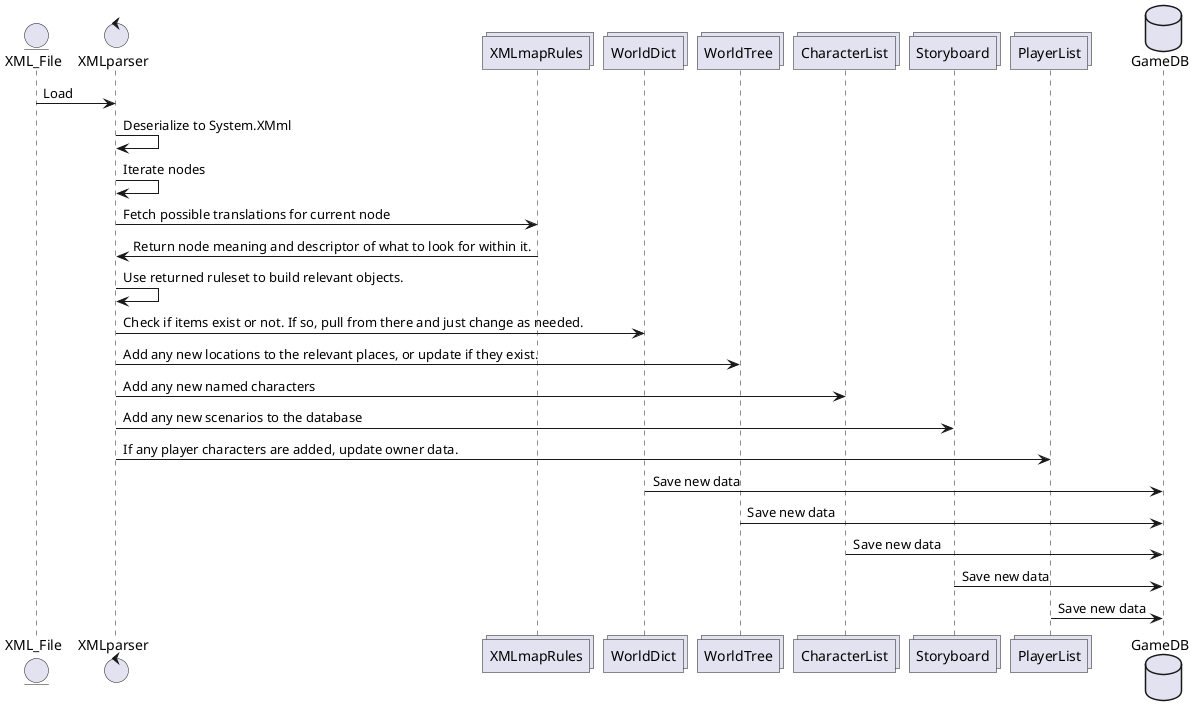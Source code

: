 @startuml XMLparser
entity XML_File
control XMLparser
collections XMLmapRules
collections WorldDict
collections WorldTree
collections CharacterList
collections Storyboard
collections PlayerList
database GameDB

XML_File -> XMLparser: Load
XMLparser -> XMLparser: Deserialize to System.XMml
XMLparser -> XMLparser: Iterate nodes
XMLparser ->  XMLmapRules: Fetch possible translations for current node
XMLmapRules -> XMLparser: Return node meaning and descriptor of what to look for within it.
XMLparser -> XMLparser: Use returned ruleset to build relevant objects.
XMLparser -> WorldDict: Check if items exist or not. If so, pull from there and just change as needed.
XMLparser -> WorldTree: Add any new locations to the relevant places, or update if they exist.
XMLparser -> CharacterList: Add any new named characters
XMLparser -> Storyboard: Add any new scenarios to the database
XMLparser -> PlayerList: If any player characters are added, update owner data.
WorldDict -> GameDB: Save new data
WorldTree -> GameDB: Save new data
CharacterList -> GameDB: Save new data
Storyboard -> GameDB: Save new data
PlayerList -> GameDB: Save new data

@enduml